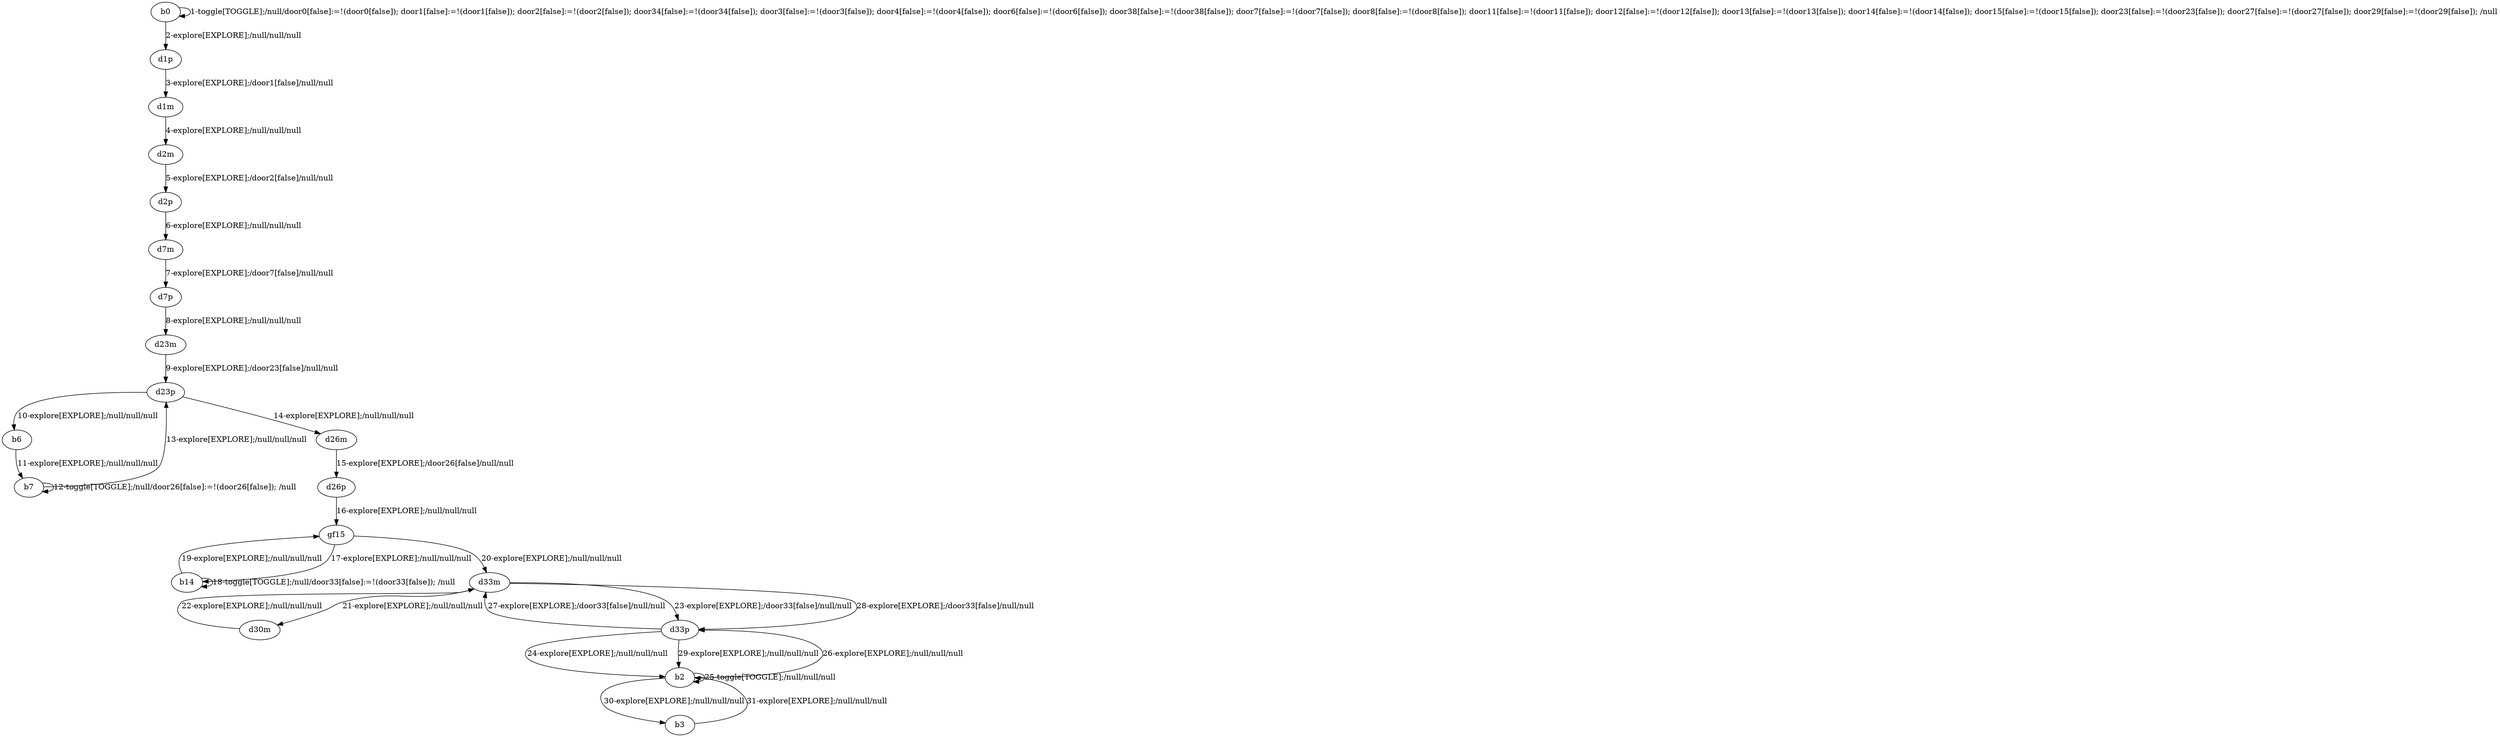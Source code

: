 # Total number of goals covered by this test: 1
# b3 --> b2

digraph g {
"b0" -> "b0" [label = "1-toggle[TOGGLE];/null/door0[false]:=!(door0[false]); door1[false]:=!(door1[false]); door2[false]:=!(door2[false]); door34[false]:=!(door34[false]); door3[false]:=!(door3[false]); door4[false]:=!(door4[false]); door6[false]:=!(door6[false]); door38[false]:=!(door38[false]); door7[false]:=!(door7[false]); door8[false]:=!(door8[false]); door11[false]:=!(door11[false]); door12[false]:=!(door12[false]); door13[false]:=!(door13[false]); door14[false]:=!(door14[false]); door15[false]:=!(door15[false]); door23[false]:=!(door23[false]); door27[false]:=!(door27[false]); door29[false]:=!(door29[false]); /null"];
"b0" -> "d1p" [label = "2-explore[EXPLORE];/null/null/null"];
"d1p" -> "d1m" [label = "3-explore[EXPLORE];/door1[false]/null/null"];
"d1m" -> "d2m" [label = "4-explore[EXPLORE];/null/null/null"];
"d2m" -> "d2p" [label = "5-explore[EXPLORE];/door2[false]/null/null"];
"d2p" -> "d7m" [label = "6-explore[EXPLORE];/null/null/null"];
"d7m" -> "d7p" [label = "7-explore[EXPLORE];/door7[false]/null/null"];
"d7p" -> "d23m" [label = "8-explore[EXPLORE];/null/null/null"];
"d23m" -> "d23p" [label = "9-explore[EXPLORE];/door23[false]/null/null"];
"d23p" -> "b6" [label = "10-explore[EXPLORE];/null/null/null"];
"b6" -> "b7" [label = "11-explore[EXPLORE];/null/null/null"];
"b7" -> "b7" [label = "12-toggle[TOGGLE];/null/door26[false]:=!(door26[false]); /null"];
"b7" -> "d23p" [label = "13-explore[EXPLORE];/null/null/null"];
"d23p" -> "d26m" [label = "14-explore[EXPLORE];/null/null/null"];
"d26m" -> "d26p" [label = "15-explore[EXPLORE];/door26[false]/null/null"];
"d26p" -> "gf15" [label = "16-explore[EXPLORE];/null/null/null"];
"gf15" -> "b14" [label = "17-explore[EXPLORE];/null/null/null"];
"b14" -> "b14" [label = "18-toggle[TOGGLE];/null/door33[false]:=!(door33[false]); /null"];
"b14" -> "gf15" [label = "19-explore[EXPLORE];/null/null/null"];
"gf15" -> "d33m" [label = "20-explore[EXPLORE];/null/null/null"];
"d33m" -> "d30m" [label = "21-explore[EXPLORE];/null/null/null"];
"d30m" -> "d33m" [label = "22-explore[EXPLORE];/null/null/null"];
"d33m" -> "d33p" [label = "23-explore[EXPLORE];/door33[false]/null/null"];
"d33p" -> "b2" [label = "24-explore[EXPLORE];/null/null/null"];
"b2" -> "b2" [label = "25-toggle[TOGGLE];/null/null/null"];
"b2" -> "d33p" [label = "26-explore[EXPLORE];/null/null/null"];
"d33p" -> "d33m" [label = "27-explore[EXPLORE];/door33[false]/null/null"];
"d33m" -> "d33p" [label = "28-explore[EXPLORE];/door33[false]/null/null"];
"d33p" -> "b2" [label = "29-explore[EXPLORE];/null/null/null"];
"b2" -> "b3" [label = "30-explore[EXPLORE];/null/null/null"];
"b3" -> "b2" [label = "31-explore[EXPLORE];/null/null/null"];
}
